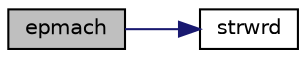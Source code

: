 digraph "epmach"
{
  edge [fontname="Helvetica",fontsize="10",labelfontname="Helvetica",labelfontsize="10"];
  node [fontname="Helvetica",fontsize="10",shape=record];
  rankdir="LR";
  Node1 [label="epmach",height=0.2,width=0.4,color="black", fillcolor="grey75", style="filled", fontcolor="black"];
  Node1 -> Node2 [color="midnightblue",fontsize="10",style="solid",fontname="Helvetica"];
  Node2 [label="strwrd",height=0.2,width=0.4,color="black", fillcolor="white", style="filled",URL="$comf_8f.html#a5fc19e1dcc9a99d2d9ef7cde17b2f52b"];
}

